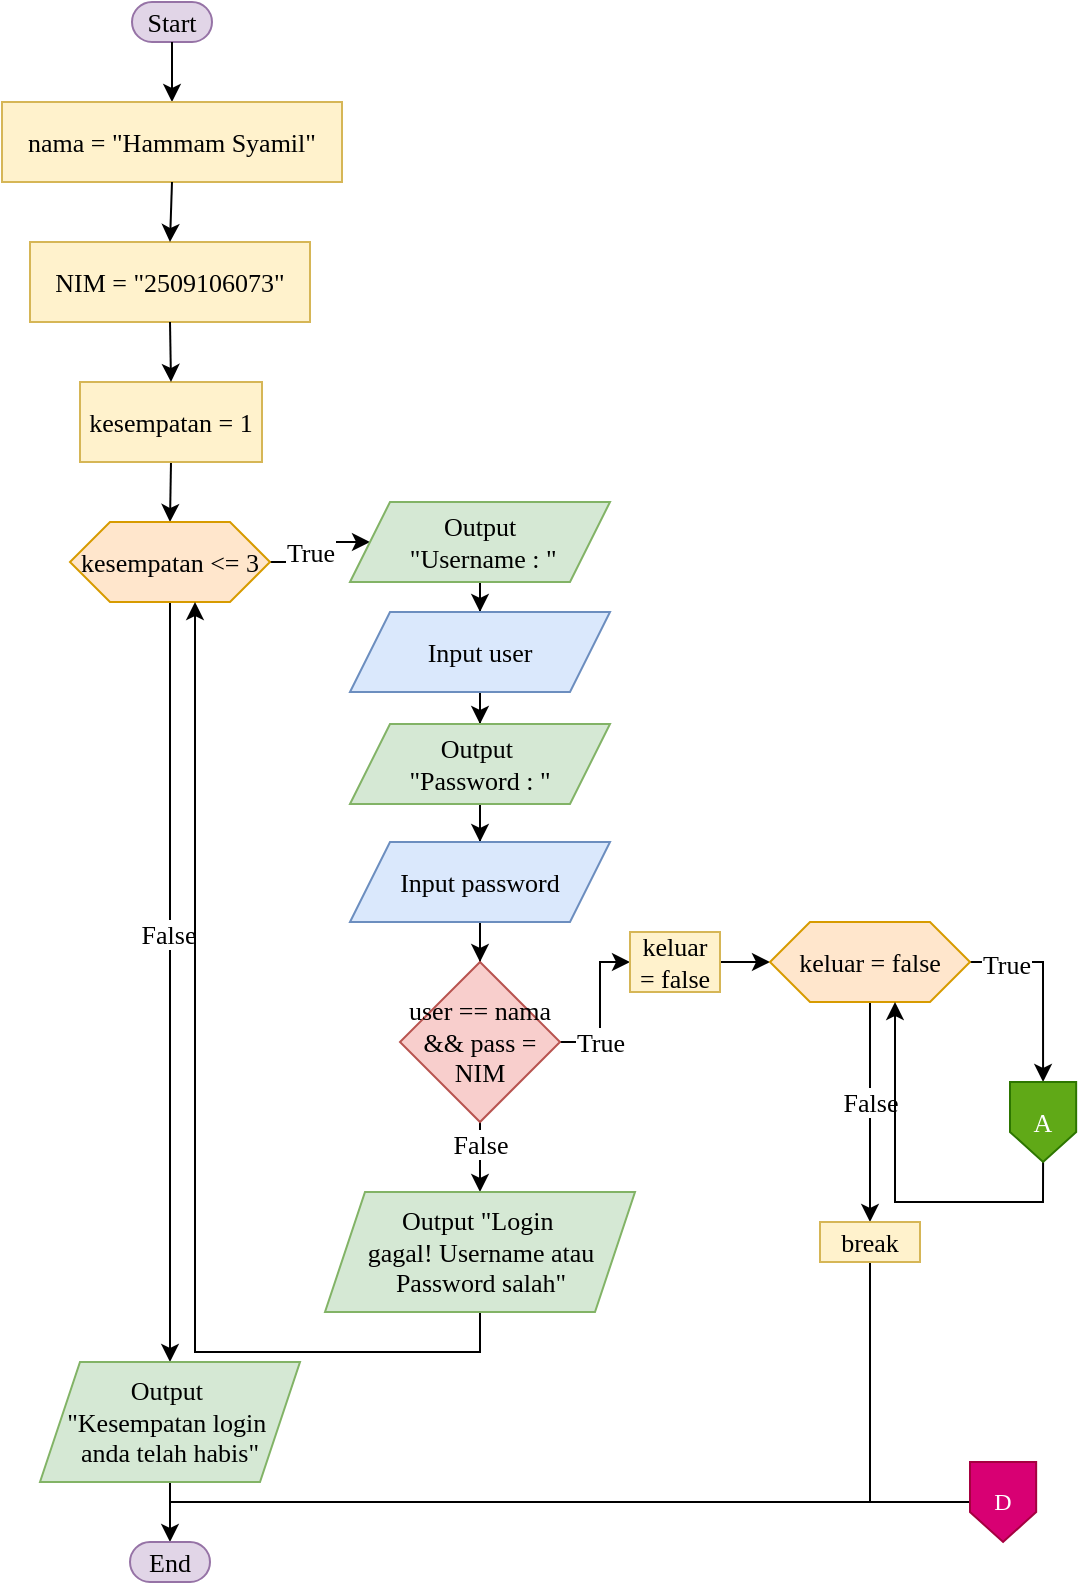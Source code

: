 <mxfile version="28.1.2" pages="2">
  <diagram name="Page-1" id="l15hVxWtN5V961jEMN0H">
    <mxGraphModel dx="806" dy="753" grid="1" gridSize="10" guides="1" tooltips="1" connect="1" arrows="1" fold="1" page="1" pageScale="1" pageWidth="827" pageHeight="1169" math="0" shadow="0">
      <root>
        <mxCell id="0" />
        <mxCell id="1" parent="0" />
        <mxCell id="7nyph_vK9g72rSiwwclA-2" value="Start" style="rounded=1;whiteSpace=wrap;html=1;arcSize=50;fontFamily=Times New Roman;fillColor=#e1d5e7;strokeColor=#9673a6;fontSize=13;" parent="1" vertex="1">
          <mxGeometry x="125" y="30" width="40" height="20" as="geometry" />
        </mxCell>
        <mxCell id="7nyph_vK9g72rSiwwclA-3" value="" style="endArrow=classic;html=1;rounded=0;exitX=0.5;exitY=1;exitDx=0;exitDy=0;entryX=0.5;entryY=0;entryDx=0;entryDy=0;fontFamily=Times New Roman;fontSize=13;" parent="1" source="7nyph_vK9g72rSiwwclA-2" target="7nyph_vK9g72rSiwwclA-4" edge="1">
          <mxGeometry width="50" height="50" relative="1" as="geometry">
            <mxPoint x="375" y="210" as="sourcePoint" />
            <mxPoint x="145" y="60" as="targetPoint" />
          </mxGeometry>
        </mxCell>
        <mxCell id="7nyph_vK9g72rSiwwclA-4" value="nama = &quot;Hammam Syamil&quot;" style="rounded=0;whiteSpace=wrap;html=1;fontFamily=Times New Roman;fillColor=#fff2cc;strokeColor=#d6b656;fontSize=13;" parent="1" vertex="1">
          <mxGeometry x="60" y="80" width="170" height="40" as="geometry" />
        </mxCell>
        <mxCell id="7nyph_vK9g72rSiwwclA-5" value="NIM = &quot;2509106073&quot;" style="rounded=0;whiteSpace=wrap;html=1;fontFamily=Times New Roman;fillColor=#fff2cc;strokeColor=#d6b656;fontSize=13;" parent="1" vertex="1">
          <mxGeometry x="74" y="150" width="140" height="40" as="geometry" />
        </mxCell>
        <mxCell id="7nyph_vK9g72rSiwwclA-6" value="" style="endArrow=classic;html=1;rounded=0;exitX=0.5;exitY=1;exitDx=0;exitDy=0;entryX=0.5;entryY=0;entryDx=0;entryDy=0;fontFamily=Times New Roman;fontSize=13;" parent="1" source="7nyph_vK9g72rSiwwclA-4" target="7nyph_vK9g72rSiwwclA-5" edge="1">
          <mxGeometry width="50" height="50" relative="1" as="geometry">
            <mxPoint x="515" y="90" as="sourcePoint" />
            <mxPoint x="565" y="40" as="targetPoint" />
          </mxGeometry>
        </mxCell>
        <mxCell id="7nyph_vK9g72rSiwwclA-71" style="edgeStyle=orthogonalEdgeStyle;rounded=0;orthogonalLoop=1;jettySize=auto;html=1;exitX=0.5;exitY=1;exitDx=0;exitDy=0;entryX=0.5;entryY=0;entryDx=0;entryDy=0;fontFamily=Times New Roman;fontSize=13;" parent="1" source="7nyph_vK9g72rSiwwclA-7" target="7nyph_vK9g72rSiwwclA-9" edge="1">
          <mxGeometry relative="1" as="geometry" />
        </mxCell>
        <mxCell id="7nyph_vK9g72rSiwwclA-7" value="kesempatan = 1" style="rounded=0;whiteSpace=wrap;html=1;fontFamily=Times New Roman;fillColor=#fff2cc;strokeColor=#d6b656;fontSize=13;" parent="1" vertex="1">
          <mxGeometry x="99" y="220" width="91" height="40" as="geometry" />
        </mxCell>
        <mxCell id="7nyph_vK9g72rSiwwclA-8" value="" style="endArrow=classic;html=1;rounded=0;exitX=0.5;exitY=1;exitDx=0;exitDy=0;entryX=0.5;entryY=0;entryDx=0;entryDy=0;fontFamily=Times New Roman;fontSize=13;" parent="1" source="7nyph_vK9g72rSiwwclA-5" target="7nyph_vK9g72rSiwwclA-7" edge="1">
          <mxGeometry width="50" height="50" relative="1" as="geometry">
            <mxPoint x="145" y="210" as="sourcePoint" />
            <mxPoint x="195" y="160" as="targetPoint" />
          </mxGeometry>
        </mxCell>
        <mxCell id="7nyph_vK9g72rSiwwclA-70" style="edgeStyle=orthogonalEdgeStyle;rounded=0;orthogonalLoop=1;jettySize=auto;html=1;exitX=1;exitY=0.5;exitDx=0;exitDy=0;entryX=0;entryY=0.5;entryDx=0;entryDy=0;fontFamily=Times New Roman;fontSize=13;" parent="1" source="7nyph_vK9g72rSiwwclA-9" target="7nyph_vK9g72rSiwwclA-10" edge="1">
          <mxGeometry relative="1" as="geometry" />
        </mxCell>
        <mxCell id="7nyph_vK9g72rSiwwclA-201" value="True" style="edgeLabel;html=1;align=center;verticalAlign=middle;resizable=0;points=[];fontFamily=Times New Roman;fontSize=13;" parent="7nyph_vK9g72rSiwwclA-70" vertex="1" connectable="0">
          <mxGeometry x="-0.162" relative="1" as="geometry">
            <mxPoint as="offset" />
          </mxGeometry>
        </mxCell>
        <mxCell id="7nyph_vK9g72rSiwwclA-112" style="edgeStyle=orthogonalEdgeStyle;rounded=0;orthogonalLoop=1;jettySize=auto;html=1;exitX=0.5;exitY=1;exitDx=0;exitDy=0;entryX=0.5;entryY=0;entryDx=0;entryDy=0;fontFamily=Times New Roman;fontSize=13;" parent="1" source="7nyph_vK9g72rSiwwclA-9" target="7nyph_vK9g72rSiwwclA-111" edge="1">
          <mxGeometry relative="1" as="geometry" />
        </mxCell>
        <mxCell id="7nyph_vK9g72rSiwwclA-202" value="False" style="edgeLabel;html=1;align=center;verticalAlign=middle;resizable=0;points=[];fontFamily=Times New Roman;fontSize=13;" parent="7nyph_vK9g72rSiwwclA-112" vertex="1" connectable="0">
          <mxGeometry x="-0.127" y="-1" relative="1" as="geometry">
            <mxPoint as="offset" />
          </mxGeometry>
        </mxCell>
        <mxCell id="7nyph_vK9g72rSiwwclA-9" value="kesempatan &amp;lt;= 3" style="shape=hexagon;perimeter=hexagonPerimeter2;whiteSpace=wrap;html=1;fixedSize=1;fontFamily=Times New Roman;fillColor=#ffe6cc;strokeColor=#d79b00;fontSize=13;" parent="1" vertex="1">
          <mxGeometry x="94" y="290" width="100" height="40" as="geometry" />
        </mxCell>
        <mxCell id="7nyph_vK9g72rSiwwclA-17" value="" style="edgeStyle=orthogonalEdgeStyle;rounded=0;orthogonalLoop=1;jettySize=auto;html=1;fontFamily=Times New Roman;fontSize=13;" parent="1" source="7nyph_vK9g72rSiwwclA-10" target="7nyph_vK9g72rSiwwclA-11" edge="1">
          <mxGeometry relative="1" as="geometry" />
        </mxCell>
        <mxCell id="7nyph_vK9g72rSiwwclA-10" value="Output&lt;div&gt;&amp;nbsp;&quot;Username : &quot;&lt;/div&gt;" style="shape=parallelogram;perimeter=parallelogramPerimeter;whiteSpace=wrap;html=1;fixedSize=1;fontFamily=Times New Roman;fillColor=#d5e8d4;strokeColor=#82b366;fontSize=13;" parent="1" vertex="1">
          <mxGeometry x="234" y="280" width="130" height="40" as="geometry" />
        </mxCell>
        <mxCell id="7nyph_vK9g72rSiwwclA-20" value="" style="edgeStyle=orthogonalEdgeStyle;rounded=0;orthogonalLoop=1;jettySize=auto;html=1;fontFamily=Times New Roman;fontSize=13;" parent="1" source="7nyph_vK9g72rSiwwclA-11" target="7nyph_vK9g72rSiwwclA-12" edge="1">
          <mxGeometry relative="1" as="geometry" />
        </mxCell>
        <mxCell id="7nyph_vK9g72rSiwwclA-11" value="Input user" style="shape=parallelogram;perimeter=parallelogramPerimeter;whiteSpace=wrap;html=1;fixedSize=1;fontFamily=Times New Roman;fillColor=#dae8fc;strokeColor=#6c8ebf;fontSize=13;" parent="1" vertex="1">
          <mxGeometry x="234" y="335" width="130" height="40" as="geometry" />
        </mxCell>
        <mxCell id="7nyph_vK9g72rSiwwclA-21" value="" style="edgeStyle=orthogonalEdgeStyle;rounded=0;orthogonalLoop=1;jettySize=auto;html=1;fontFamily=Times New Roman;fontSize=13;" parent="1" source="7nyph_vK9g72rSiwwclA-12" target="7nyph_vK9g72rSiwwclA-14" edge="1">
          <mxGeometry relative="1" as="geometry" />
        </mxCell>
        <mxCell id="7nyph_vK9g72rSiwwclA-12" value="Output&amp;nbsp;&lt;div&gt;&quot;Password : &quot;&lt;/div&gt;" style="shape=parallelogram;perimeter=parallelogramPerimeter;whiteSpace=wrap;html=1;fixedSize=1;fontFamily=Times New Roman;fillColor=#d5e8d4;strokeColor=#82b366;fontSize=13;" parent="1" vertex="1">
          <mxGeometry x="234" y="391" width="130" height="40" as="geometry" />
        </mxCell>
        <mxCell id="7nyph_vK9g72rSiwwclA-22" value="" style="edgeStyle=orthogonalEdgeStyle;rounded=0;orthogonalLoop=1;jettySize=auto;html=1;fontFamily=Times New Roman;fontSize=13;" parent="1" source="7nyph_vK9g72rSiwwclA-14" target="7nyph_vK9g72rSiwwclA-15" edge="1">
          <mxGeometry relative="1" as="geometry" />
        </mxCell>
        <mxCell id="7nyph_vK9g72rSiwwclA-14" value="Input password" style="shape=parallelogram;perimeter=parallelogramPerimeter;whiteSpace=wrap;html=1;fixedSize=1;fontFamily=Times New Roman;fillColor=#dae8fc;strokeColor=#6c8ebf;fontSize=13;" parent="1" vertex="1">
          <mxGeometry x="234" y="450" width="130" height="40" as="geometry" />
        </mxCell>
        <mxCell id="7nyph_vK9g72rSiwwclA-24" value="" style="edgeStyle=orthogonalEdgeStyle;rounded=0;orthogonalLoop=1;jettySize=auto;html=1;fontFamily=Times New Roman;fontSize=13;" parent="1" source="7nyph_vK9g72rSiwwclA-15" target="7nyph_vK9g72rSiwwclA-23" edge="1">
          <mxGeometry relative="1" as="geometry" />
        </mxCell>
        <mxCell id="7nyph_vK9g72rSiwwclA-28" value="True" style="edgeLabel;html=1;align=center;verticalAlign=middle;resizable=0;points=[];fontFamily=Times New Roman;fontSize=13;" parent="7nyph_vK9g72rSiwwclA-24" vertex="1" connectable="0">
          <mxGeometry x="-0.697" y="-1" relative="1" as="geometry">
            <mxPoint x="8" y="-1" as="offset" />
          </mxGeometry>
        </mxCell>
        <mxCell id="7nyph_vK9g72rSiwwclA-106" value="" style="edgeStyle=orthogonalEdgeStyle;rounded=0;orthogonalLoop=1;jettySize=auto;html=1;fontFamily=Times New Roman;fontSize=13;" parent="1" source="7nyph_vK9g72rSiwwclA-15" target="7nyph_vK9g72rSiwwclA-104" edge="1">
          <mxGeometry relative="1" as="geometry" />
        </mxCell>
        <mxCell id="7nyph_vK9g72rSiwwclA-107" value="False" style="edgeLabel;html=1;align=center;verticalAlign=middle;resizable=0;points=[];fontFamily=Times New Roman;fontSize=13;" parent="7nyph_vK9g72rSiwwclA-106" vertex="1" connectable="0">
          <mxGeometry x="-0.083" relative="1" as="geometry">
            <mxPoint y="-9" as="offset" />
          </mxGeometry>
        </mxCell>
        <mxCell id="7nyph_vK9g72rSiwwclA-15" value="user == nama &amp;amp;&amp;amp; pass = NIM" style="rhombus;whiteSpace=wrap;html=1;fontFamily=Times New Roman;fillColor=#f8cecc;strokeColor=#b85450;fontSize=13;" parent="1" vertex="1">
          <mxGeometry x="259" y="510" width="80" height="80" as="geometry" />
        </mxCell>
        <mxCell id="7nyph_vK9g72rSiwwclA-29" value="" style="edgeStyle=orthogonalEdgeStyle;rounded=0;orthogonalLoop=1;jettySize=auto;html=1;fontFamily=Times New Roman;fontSize=13;" parent="1" source="7nyph_vK9g72rSiwwclA-23" target="7nyph_vK9g72rSiwwclA-27" edge="1">
          <mxGeometry relative="1" as="geometry" />
        </mxCell>
        <mxCell id="7nyph_vK9g72rSiwwclA-23" value="keluar = false" style="whiteSpace=wrap;html=1;fontFamily=Times New Roman;fillColor=#fff2cc;strokeColor=#d6b656;fontSize=13;" parent="1" vertex="1">
          <mxGeometry x="374" y="495" width="45" height="30" as="geometry" />
        </mxCell>
        <mxCell id="7nyph_vK9g72rSiwwclA-33" value="" style="edgeStyle=orthogonalEdgeStyle;rounded=0;orthogonalLoop=1;jettySize=auto;html=1;entryX=0.5;entryY=0;entryDx=0;entryDy=0;fontFamily=Times New Roman;fontSize=13;" parent="1" source="7nyph_vK9g72rSiwwclA-27" target="7nyph_vK9g72rSiwwclA-96" edge="1">
          <mxGeometry relative="1" as="geometry">
            <mxPoint x="494" y="1000" as="targetPoint" />
          </mxGeometry>
        </mxCell>
        <mxCell id="7nyph_vK9g72rSiwwclA-100" value="False" style="edgeLabel;html=1;align=center;verticalAlign=middle;resizable=0;points=[];fontFamily=Times New Roman;fontSize=13;" parent="7nyph_vK9g72rSiwwclA-33" vertex="1" connectable="0">
          <mxGeometry x="-0.101" relative="1" as="geometry">
            <mxPoint as="offset" />
          </mxGeometry>
        </mxCell>
        <mxCell id="7nyph_vK9g72rSiwwclA-203" style="edgeStyle=orthogonalEdgeStyle;rounded=0;orthogonalLoop=1;jettySize=auto;html=1;exitX=1;exitY=0.5;exitDx=0;exitDy=0;entryX=0.5;entryY=0;entryDx=0;entryDy=0;fontFamily=Times New Roman;fontSize=13;" parent="1" source="7nyph_vK9g72rSiwwclA-27" target="7nyph_vK9g72rSiwwclA-75" edge="1">
          <mxGeometry relative="1" as="geometry" />
        </mxCell>
        <mxCell id="7nyph_vK9g72rSiwwclA-208" value="True" style="edgeLabel;html=1;align=center;verticalAlign=middle;resizable=0;points=[];fontFamily=Times New Roman;fontSize=13;" parent="7nyph_vK9g72rSiwwclA-203" vertex="1" connectable="0">
          <mxGeometry x="-0.63" y="-1" relative="1" as="geometry">
            <mxPoint as="offset" />
          </mxGeometry>
        </mxCell>
        <mxCell id="7nyph_vK9g72rSiwwclA-27" value="keluar = false" style="shape=hexagon;perimeter=hexagonPerimeter2;whiteSpace=wrap;html=1;fixedSize=1;fontFamily=Times New Roman;fillColor=#ffe6cc;strokeColor=#d79b00;fontSize=13;" parent="1" vertex="1">
          <mxGeometry x="444" y="490" width="100" height="40" as="geometry" />
        </mxCell>
        <mxCell id="7nyph_vK9g72rSiwwclA-205" style="edgeStyle=orthogonalEdgeStyle;rounded=0;orthogonalLoop=1;jettySize=auto;html=1;exitX=0.5;exitY=1;exitDx=0;exitDy=0;entryX=0.625;entryY=1;entryDx=0;entryDy=0;fontFamily=Times New Roman;fontSize=13;" parent="1" source="7nyph_vK9g72rSiwwclA-75" target="7nyph_vK9g72rSiwwclA-27" edge="1">
          <mxGeometry relative="1" as="geometry" />
        </mxCell>
        <mxCell id="7nyph_vK9g72rSiwwclA-75" value="A" style="shape=offPageConnector;whiteSpace=wrap;html=1;fontFamily=Times New Roman;fillColor=#60a917;fontColor=#ffffff;strokeColor=#2D7600;fontSize=13;" parent="1" vertex="1">
          <mxGeometry x="564" y="570" width="33.08" height="40" as="geometry" />
        </mxCell>
        <mxCell id="WekAsw2mSdfXd7IFs4sp-2" style="edgeStyle=orthogonalEdgeStyle;rounded=0;orthogonalLoop=1;jettySize=auto;html=1;exitX=0.5;exitY=1;exitDx=0;exitDy=0;endArrow=none;endFill=0;" parent="1" source="7nyph_vK9g72rSiwwclA-96" edge="1">
          <mxGeometry relative="1" as="geometry">
            <mxPoint x="144" y="780" as="targetPoint" />
            <Array as="points">
              <mxPoint x="494" y="780" />
            </Array>
          </mxGeometry>
        </mxCell>
        <mxCell id="7nyph_vK9g72rSiwwclA-96" value="break" style="rounded=0;whiteSpace=wrap;html=1;fontFamily=Times New Roman;fillColor=#fff2cc;strokeColor=#d6b656;fontSize=13;" parent="1" vertex="1">
          <mxGeometry x="469" y="640" width="50" height="20" as="geometry" />
        </mxCell>
        <mxCell id="7nyph_vK9g72rSiwwclA-109" style="edgeStyle=orthogonalEdgeStyle;rounded=0;orthogonalLoop=1;jettySize=auto;html=1;exitX=0.5;exitY=1;exitDx=0;exitDy=0;entryX=0.625;entryY=1;entryDx=0;entryDy=0;fontFamily=Times New Roman;fontSize=13;" parent="1" source="7nyph_vK9g72rSiwwclA-104" target="7nyph_vK9g72rSiwwclA-9" edge="1">
          <mxGeometry relative="1" as="geometry" />
        </mxCell>
        <mxCell id="7nyph_vK9g72rSiwwclA-104" value="Output &quot;Login&amp;nbsp;&lt;div&gt;gagal! Username atau Password salah&quot;&lt;/div&gt;" style="shape=parallelogram;perimeter=parallelogramPerimeter;whiteSpace=wrap;html=1;fixedSize=1;fontFamily=Times New Roman;fillColor=#d5e8d4;strokeColor=#82b366;fontSize=13;" parent="1" vertex="1">
          <mxGeometry x="221.5" y="625" width="155" height="60" as="geometry" />
        </mxCell>
        <mxCell id="vsabAAHvKyTqSVejbieQ-2" style="edgeStyle=orthogonalEdgeStyle;rounded=0;orthogonalLoop=1;jettySize=auto;html=1;exitX=0.5;exitY=1;exitDx=0;exitDy=0;entryX=0.5;entryY=0;entryDx=0;entryDy=0;fontSize=13;fontFamily=Times New Roman;" parent="1" source="7nyph_vK9g72rSiwwclA-111" target="vsabAAHvKyTqSVejbieQ-1" edge="1">
          <mxGeometry relative="1" as="geometry" />
        </mxCell>
        <mxCell id="7nyph_vK9g72rSiwwclA-111" value="Output&amp;nbsp;&lt;div&gt;&quot;Kesempatan login&amp;nbsp;&lt;/div&gt;&lt;div&gt;anda telah habis&quot;&lt;/div&gt;" style="shape=parallelogram;perimeter=parallelogramPerimeter;whiteSpace=wrap;html=1;fixedSize=1;fontFamily=Times New Roman;fillColor=#d5e8d4;strokeColor=#82b366;fontSize=13;" parent="1" vertex="1">
          <mxGeometry x="79" y="710" width="130" height="60" as="geometry" />
        </mxCell>
        <mxCell id="vsabAAHvKyTqSVejbieQ-1" value="End" style="rounded=1;whiteSpace=wrap;html=1;arcSize=50;fontFamily=Times New Roman;fillColor=#e1d5e7;strokeColor=#9673a6;fontSize=13;" parent="1" vertex="1">
          <mxGeometry x="124" y="800" width="40" height="20" as="geometry" />
        </mxCell>
        <mxCell id="WYtmCfgWawnSdigf7fTq-2" style="edgeStyle=orthogonalEdgeStyle;rounded=0;orthogonalLoop=1;jettySize=auto;html=1;exitX=0;exitY=0.5;exitDx=0;exitDy=0;endArrow=none;endFill=0;" parent="1" source="WYtmCfgWawnSdigf7fTq-1" edge="1">
          <mxGeometry relative="1" as="geometry">
            <mxPoint x="494" y="780" as="targetPoint" />
          </mxGeometry>
        </mxCell>
        <mxCell id="WYtmCfgWawnSdigf7fTq-1" value="D" style="shape=offPageConnector;whiteSpace=wrap;html=1;fontFamily=Times New Roman;fillColor=#d80073;fontColor=#ffffff;strokeColor=#A50040;fontSize=12;" parent="1" vertex="1">
          <mxGeometry x="544" y="760" width="33.08" height="40" as="geometry" />
        </mxCell>
      </root>
    </mxGraphModel>
  </diagram>
  <diagram id="ZCiQZqQ4-T9zbwjsAyVR" name="Page-2">
    <mxGraphModel dx="679" dy="634" grid="1" gridSize="10" guides="1" tooltips="1" connect="1" arrows="1" fold="1" page="1" pageScale="1" pageWidth="827" pageHeight="1169" math="0" shadow="0">
      <root>
        <mxCell id="0" />
        <mxCell id="1" parent="0" />
        <mxCell id="t_Hz77RA-XE70O0GCt_d-1" style="edgeStyle=orthogonalEdgeStyle;rounded=0;orthogonalLoop=1;jettySize=auto;html=1;exitX=1;exitY=0.5;exitDx=0;exitDy=0;entryX=0;entryY=0.5;entryDx=0;entryDy=0;fontSize=12;fontFamily=Times New Roman;" parent="1" source="JV7o6c7i3q6e59PT3wuv-2" target="JV7o6c7i3q6e59PT3wuv-4" edge="1">
          <mxGeometry relative="1" as="geometry" />
        </mxCell>
        <mxCell id="JV7o6c7i3q6e59PT3wuv-2" value="Output &quot;Menu&amp;nbsp;&lt;div&gt;Pembelian&quot;&lt;/div&gt;" style="shape=parallelogram;perimeter=parallelogramPerimeter;whiteSpace=wrap;html=1;fixedSize=1;fontFamily=Times New Roman;fillColor=#d5e8d4;strokeColor=#82b366;fontSize=12;" parent="1" vertex="1">
          <mxGeometry x="82.92" y="20" width="120" height="60" as="geometry" />
        </mxCell>
        <mxCell id="JV7o6c7i3q6e59PT3wuv-3" value="" style="edgeStyle=orthogonalEdgeStyle;rounded=0;orthogonalLoop=1;jettySize=auto;html=1;fontFamily=Times New Roman;fontSize=12;" parent="1" source="JV7o6c7i3q6e59PT3wuv-4" target="JV7o6c7i3q6e59PT3wuv-8" edge="1">
          <mxGeometry relative="1" as="geometry" />
        </mxCell>
        <mxCell id="JV7o6c7i3q6e59PT3wuv-4" value="Input pilihan" style="shape=parallelogram;perimeter=parallelogramPerimeter;whiteSpace=wrap;html=1;fixedSize=1;fontFamily=Times New Roman;fillColor=#dae8fc;strokeColor=#6c8ebf;fontSize=12;" parent="1" vertex="1">
          <mxGeometry x="212.96" y="20" width="120" height="60" as="geometry" />
        </mxCell>
        <mxCell id="JV7o6c7i3q6e59PT3wuv-5" value="" style="edgeStyle=orthogonalEdgeStyle;rounded=0;orthogonalLoop=1;jettySize=auto;html=1;fontFamily=Times New Roman;fontSize=12;" parent="1" source="JV7o6c7i3q6e59PT3wuv-8" target="JV7o6c7i3q6e59PT3wuv-10" edge="1">
          <mxGeometry relative="1" as="geometry" />
        </mxCell>
        <mxCell id="JV7o6c7i3q6e59PT3wuv-6" value="True" style="edgeLabel;html=1;align=center;verticalAlign=middle;resizable=0;points=[];fontFamily=Times New Roman;fontSize=12;" parent="JV7o6c7i3q6e59PT3wuv-5" vertex="1" connectable="0">
          <mxGeometry x="-0.25" y="1" relative="1" as="geometry">
            <mxPoint as="offset" />
          </mxGeometry>
        </mxCell>
        <mxCell id="JV7o6c7i3q6e59PT3wuv-7" value="" style="edgeStyle=orthogonalEdgeStyle;rounded=0;orthogonalLoop=1;jettySize=auto;html=1;fontFamily=Times New Roman;fontSize=12;" parent="1" source="JV7o6c7i3q6e59PT3wuv-8" target="JV7o6c7i3q6e59PT3wuv-17" edge="1">
          <mxGeometry relative="1" as="geometry" />
        </mxCell>
        <mxCell id="JV7o6c7i3q6e59PT3wuv-8" value="pilihan == 1" style="rhombus;whiteSpace=wrap;html=1;fontFamily=Times New Roman;fillColor=#f8cecc;strokeColor=#b85450;fontSize=12;" parent="1" vertex="1">
          <mxGeometry x="336" y="10" width="80" height="80" as="geometry" />
        </mxCell>
        <mxCell id="JV7o6c7i3q6e59PT3wuv-9" value="" style="edgeStyle=orthogonalEdgeStyle;rounded=0;orthogonalLoop=1;jettySize=auto;html=1;fontFamily=Times New Roman;fontSize=12;" parent="1" source="JV7o6c7i3q6e59PT3wuv-10" target="JV7o6c7i3q6e59PT3wuv-12" edge="1">
          <mxGeometry relative="1" as="geometry" />
        </mxCell>
        <mxCell id="JV7o6c7i3q6e59PT3wuv-10" value="jenis = &quot;Sofa&quot;" style="whiteSpace=wrap;html=1;fontFamily=Times New Roman;fillColor=#fff2cc;strokeColor=#d6b656;fontSize=12;" parent="1" vertex="1">
          <mxGeometry x="456" y="20" width="120" height="60" as="geometry" />
        </mxCell>
        <mxCell id="JV7o6c7i3q6e59PT3wuv-11" style="edgeStyle=orthogonalEdgeStyle;rounded=0;orthogonalLoop=1;jettySize=auto;html=1;exitX=1;exitY=0.5;exitDx=0;exitDy=0;fontFamily=Times New Roman;fontSize=12;entryX=1;entryY=0.5;entryDx=0;entryDy=0;" parent="1" source="JV7o6c7i3q6e59PT3wuv-12" target="JV7o6c7i3q6e59PT3wuv-101" edge="1">
          <mxGeometry relative="1" as="geometry">
            <Array as="points">
              <mxPoint x="817" y="50" />
              <mxPoint x="817" y="480" />
            </Array>
            <mxPoint x="680" y="470" as="targetPoint" />
          </mxGeometry>
        </mxCell>
        <mxCell id="JV7o6c7i3q6e59PT3wuv-12" value="harga_satuan = 500000" style="whiteSpace=wrap;html=1;fontFamily=Times New Roman;fillColor=#fff2cc;strokeColor=#d6b656;fontSize=12;" parent="1" vertex="1">
          <mxGeometry x="616" y="20" width="120" height="60" as="geometry" />
        </mxCell>
        <mxCell id="JV7o6c7i3q6e59PT3wuv-13" value="" style="edgeStyle=orthogonalEdgeStyle;rounded=0;orthogonalLoop=1;jettySize=auto;html=1;fontFamily=Times New Roman;fontSize=12;" parent="1" source="JV7o6c7i3q6e59PT3wuv-17" target="JV7o6c7i3q6e59PT3wuv-19" edge="1">
          <mxGeometry relative="1" as="geometry" />
        </mxCell>
        <mxCell id="JV7o6c7i3q6e59PT3wuv-14" value="" style="edgeStyle=orthogonalEdgeStyle;rounded=0;orthogonalLoop=1;jettySize=auto;html=1;fontFamily=Times New Roman;fontSize=12;" parent="1" edge="1" source="JV7o6c7i3q6e59PT3wuv-17">
          <mxGeometry relative="1" as="geometry">
            <mxPoint x="373" y="150.0" as="sourcePoint" />
            <mxPoint x="373.059" y="191.709" as="targetPoint" />
          </mxGeometry>
        </mxCell>
        <mxCell id="JV7o6c7i3q6e59PT3wuv-15" value="False" style="edgeLabel;html=1;align=center;verticalAlign=middle;resizable=0;points=[];fontFamily=Times New Roman;fontSize=12;" parent="JV7o6c7i3q6e59PT3wuv-14" vertex="1" connectable="0">
          <mxGeometry x="0.163" y="1" relative="1" as="geometry">
            <mxPoint as="offset" />
          </mxGeometry>
        </mxCell>
        <mxCell id="JV7o6c7i3q6e59PT3wuv-16" style="edgeStyle=orthogonalEdgeStyle;rounded=0;orthogonalLoop=1;jettySize=auto;html=1;exitX=0.5;exitY=1;exitDx=0;exitDy=0;entryX=0.5;entryY=0;entryDx=0;entryDy=0;fontFamily=Times New Roman;fontSize=12;" parent="1" source="JV7o6c7i3q6e59PT3wuv-17" target="JV7o6c7i3q6e59PT3wuv-25" edge="1">
          <mxGeometry relative="1" as="geometry" />
        </mxCell>
        <mxCell id="JV7o6c7i3q6e59PT3wuv-18" value="" style="edgeStyle=orthogonalEdgeStyle;rounded=0;orthogonalLoop=1;jettySize=auto;html=1;fontFamily=Times New Roman;fontSize=12;" parent="1" source="JV7o6c7i3q6e59PT3wuv-19" target="JV7o6c7i3q6e59PT3wuv-21" edge="1">
          <mxGeometry relative="1" as="geometry" />
        </mxCell>
        <mxCell id="JV7o6c7i3q6e59PT3wuv-19" value="jenis = &quot;Meja Belajar&quot;" style="whiteSpace=wrap;html=1;fontFamily=Times New Roman;fillColor=#fff2cc;strokeColor=#d6b656;fontSize=12;" parent="1" vertex="1">
          <mxGeometry x="453" y="131.65" width="120" height="60" as="geometry" />
        </mxCell>
        <mxCell id="70_2nkhWIhq_oPSp510H-3" style="edgeStyle=orthogonalEdgeStyle;rounded=0;orthogonalLoop=1;jettySize=auto;html=1;exitX=1;exitY=0.5;exitDx=0;exitDy=0;endArrow=none;endFill=0;" edge="1" parent="1">
          <mxGeometry relative="1" as="geometry">
            <mxPoint x="817" y="162" as="targetPoint" />
            <mxPoint x="730" y="161.65" as="sourcePoint" />
          </mxGeometry>
        </mxCell>
        <mxCell id="JV7o6c7i3q6e59PT3wuv-21" value="harga_satuan = 500000" style="whiteSpace=wrap;html=1;fontFamily=Times New Roman;fillColor=#fff2cc;strokeColor=#d6b656;fontSize=12;" parent="1" vertex="1">
          <mxGeometry x="613" y="131.65" width="120" height="60" as="geometry" />
        </mxCell>
        <mxCell id="JV7o6c7i3q6e59PT3wuv-22" value="" style="edgeStyle=orthogonalEdgeStyle;rounded=0;orthogonalLoop=1;jettySize=auto;html=1;fontFamily=Times New Roman;fontSize=12;" parent="1" source="JV7o6c7i3q6e59PT3wuv-25" target="JV7o6c7i3q6e59PT3wuv-27" edge="1">
          <mxGeometry relative="1" as="geometry" />
        </mxCell>
        <mxCell id="JV7o6c7i3q6e59PT3wuv-23" value="" style="edgeStyle=orthogonalEdgeStyle;rounded=0;orthogonalLoop=1;jettySize=auto;html=1;fontFamily=Times New Roman;fontSize=12;" parent="1" target="JV7o6c7i3q6e59PT3wuv-33" edge="1">
          <mxGeometry relative="1" as="geometry">
            <mxPoint x="373" y="251.65" as="sourcePoint" />
          </mxGeometry>
        </mxCell>
        <mxCell id="JV7o6c7i3q6e59PT3wuv-24" value="False" style="edgeLabel;html=1;align=center;verticalAlign=middle;resizable=0;points=[];fontFamily=Times New Roman;fontSize=12;" parent="JV7o6c7i3q6e59PT3wuv-23" vertex="1" connectable="0">
          <mxGeometry x="0.144" relative="1" as="geometry">
            <mxPoint y="16" as="offset" />
          </mxGeometry>
        </mxCell>
        <mxCell id="JV7o6c7i3q6e59PT3wuv-25" value="pilihan == 3" style="rhombus;whiteSpace=wrap;html=1;fontFamily=Times New Roman;fillColor=#f8cecc;strokeColor=#b85450;fontSize=12;" parent="1" vertex="1">
          <mxGeometry x="333" y="231.65" width="80" height="80" as="geometry" />
        </mxCell>
        <mxCell id="JV7o6c7i3q6e59PT3wuv-26" value="" style="edgeStyle=orthogonalEdgeStyle;rounded=0;orthogonalLoop=1;jettySize=auto;html=1;fontFamily=Times New Roman;fontSize=12;" parent="1" source="JV7o6c7i3q6e59PT3wuv-27" target="JV7o6c7i3q6e59PT3wuv-29" edge="1">
          <mxGeometry relative="1" as="geometry" />
        </mxCell>
        <mxCell id="JV7o6c7i3q6e59PT3wuv-27" value="jenis = &quot;Rak Lemari&quot;" style="whiteSpace=wrap;html=1;fontFamily=Times New Roman;fillColor=#fff2cc;strokeColor=#d6b656;fontSize=12;" parent="1" vertex="1">
          <mxGeometry x="453" y="241.65" width="120" height="60" as="geometry" />
        </mxCell>
        <mxCell id="70_2nkhWIhq_oPSp510H-5" style="edgeStyle=orthogonalEdgeStyle;rounded=0;orthogonalLoop=1;jettySize=auto;html=1;exitX=1;exitY=0.5;exitDx=0;exitDy=0;endArrow=none;endFill=0;" edge="1" parent="1">
          <mxGeometry relative="1" as="geometry">
            <mxPoint x="817" y="272" as="targetPoint" />
            <mxPoint x="730" y="271.65" as="sourcePoint" />
          </mxGeometry>
        </mxCell>
        <mxCell id="JV7o6c7i3q6e59PT3wuv-29" value="harga_satuan = 500000" style="whiteSpace=wrap;html=1;fontFamily=Times New Roman;fillColor=#fff2cc;strokeColor=#d6b656;fontSize=12;" parent="1" vertex="1">
          <mxGeometry x="613" y="241.65" width="120" height="60" as="geometry" />
        </mxCell>
        <mxCell id="JV7o6c7i3q6e59PT3wuv-30" value="" style="edgeStyle=orthogonalEdgeStyle;rounded=0;orthogonalLoop=1;jettySize=auto;html=1;fontFamily=Times New Roman;fontSize=12;" parent="1" source="JV7o6c7i3q6e59PT3wuv-33" target="JV7o6c7i3q6e59PT3wuv-35" edge="1">
          <mxGeometry relative="1" as="geometry" />
        </mxCell>
        <mxCell id="JV7o6c7i3q6e59PT3wuv-31" value="" style="edgeStyle=orthogonalEdgeStyle;rounded=0;orthogonalLoop=1;jettySize=auto;html=1;fontFamily=Times New Roman;fontSize=12;" parent="1" source="JV7o6c7i3q6e59PT3wuv-33" target="JV7o6c7i3q6e59PT3wuv-39" edge="1">
          <mxGeometry relative="1" as="geometry" />
        </mxCell>
        <mxCell id="JV7o6c7i3q6e59PT3wuv-32" value="False" style="edgeLabel;html=1;align=center;verticalAlign=middle;resizable=0;points=[];fontFamily=Times New Roman;fontSize=12;" parent="JV7o6c7i3q6e59PT3wuv-31" vertex="1" connectable="0">
          <mxGeometry x="-0.122" relative="1" as="geometry">
            <mxPoint as="offset" />
          </mxGeometry>
        </mxCell>
        <mxCell id="JV7o6c7i3q6e59PT3wuv-33" value="pilihan == 4" style="rhombus;whiteSpace=wrap;html=1;fontFamily=Times New Roman;fillColor=#f8cecc;strokeColor=#b85450;fontSize=12;" parent="1" vertex="1">
          <mxGeometry x="333" y="333.02" width="80" height="80" as="geometry" />
        </mxCell>
        <mxCell id="5nkIVNsCEJeRnYj8h-63-4" style="edgeStyle=orthogonalEdgeStyle;rounded=0;orthogonalLoop=1;jettySize=auto;html=1;exitX=1;exitY=0.5;exitDx=0;exitDy=0;entryX=0;entryY=0.5;entryDx=0;entryDy=0;" edge="1" parent="1" source="JV7o6c7i3q6e59PT3wuv-35" target="JV7o6c7i3q6e59PT3wuv-98">
          <mxGeometry relative="1" as="geometry" />
        </mxCell>
        <mxCell id="JV7o6c7i3q6e59PT3wuv-35" value="Output &quot; Terima kasih&amp;nbsp;&lt;div&gt;telah&amp;nbsp; berbelanja di Toko Furnitur&amp;nbsp; Infordeh&quot;&lt;/div&gt;" style="shape=parallelogram;perimeter=parallelogramPerimeter;whiteSpace=wrap;html=1;fixedSize=1;fontFamily=Times New Roman;fillColor=#d5e8d4;strokeColor=#82b366;fontSize=12;" parent="1" vertex="1">
          <mxGeometry x="453" y="343.02" width="147" height="60" as="geometry" />
        </mxCell>
        <mxCell id="JV7o6c7i3q6e59PT3wuv-38" style="edgeStyle=orthogonalEdgeStyle;rounded=0;orthogonalLoop=1;jettySize=auto;html=1;exitX=1;exitY=0.5;exitDx=0;exitDy=0;fontFamily=Times New Roman;fontSize=12;entryX=0;entryY=0.5;entryDx=0;entryDy=0;" parent="1" source="JV7o6c7i3q6e59PT3wuv-39" target="oNlDcKhDF2wnrpuRoKuf-6" edge="1">
          <mxGeometry relative="1" as="geometry">
            <mxPoint x="540" y="480" as="targetPoint" />
          </mxGeometry>
        </mxCell>
        <mxCell id="JV7o6c7i3q6e59PT3wuv-39" value="Output &quot;Pilihan&amp;nbsp;&lt;div&gt;anda tidak valid&quot;&lt;/div&gt;" style="shape=parallelogram;perimeter=parallelogramPerimeter;whiteSpace=wrap;html=1;fixedSize=1;fontFamily=Times New Roman;fillColor=#d5e8d4;strokeColor=#82b366;fontSize=12;" parent="1" vertex="1">
          <mxGeometry x="315.54" y="450" width="104.46" height="60" as="geometry" />
        </mxCell>
        <mxCell id="JV7o6c7i3q6e59PT3wuv-40" value="True" style="edgeLabel;html=1;align=center;verticalAlign=middle;resizable=0;points=[];fontFamily=Times New Roman;fontSize=12;" parent="1" vertex="1" connectable="0">
          <mxGeometry x="433" y="170" as="geometry" />
        </mxCell>
        <mxCell id="JV7o6c7i3q6e59PT3wuv-41" value="True" style="edgeLabel;html=1;align=center;verticalAlign=middle;resizable=0;points=[];fontFamily=Times New Roman;fontSize=12;" parent="1" vertex="1" connectable="0">
          <mxGeometry x="433" y="271.65" as="geometry" />
        </mxCell>
        <mxCell id="JV7o6c7i3q6e59PT3wuv-42" value="True" style="edgeLabel;html=1;align=center;verticalAlign=middle;resizable=0;points=[];fontFamily=Times New Roman;fontSize=12;" parent="1" vertex="1" connectable="0">
          <mxGeometry x="433" y="373.02" as="geometry" />
        </mxCell>
        <mxCell id="JV7o6c7i3q6e59PT3wuv-43" value="False" style="edgeLabel;html=1;align=center;verticalAlign=middle;resizable=0;points=[];fontFamily=Times New Roman;fontSize=12;" parent="1" vertex="1" connectable="0">
          <mxGeometry x="376" y="100" as="geometry">
            <mxPoint x="-6" y="2" as="offset" />
          </mxGeometry>
        </mxCell>
        <mxCell id="JV7o6c7i3q6e59PT3wuv-44" value="False" style="edgeLabel;html=1;align=center;verticalAlign=middle;resizable=0;points=[];fontFamily=Times New Roman;fontSize=12;" parent="1" vertex="1" connectable="0">
          <mxGeometry x="378" y="213" as="geometry">
            <mxPoint x="-6" y="2" as="offset" />
          </mxGeometry>
        </mxCell>
        <mxCell id="JV7o6c7i3q6e59PT3wuv-45" style="edgeStyle=orthogonalEdgeStyle;rounded=0;orthogonalLoop=1;jettySize=auto;html=1;exitX=0.5;exitY=1;exitDx=0;exitDy=0;entryX=0.5;entryY=0;entryDx=0;entryDy=0;fontFamily=Times New Roman;fontSize=12;" parent="1" source="JV7o6c7i3q6e59PT3wuv-46" target="JV7o6c7i3q6e59PT3wuv-48" edge="1">
          <mxGeometry relative="1" as="geometry" />
        </mxCell>
        <mxCell id="JV7o6c7i3q6e59PT3wuv-46" value="Output &quot;Berapa unit&quot;&lt;div&gt;&amp;amp;jenis&amp;amp;&lt;/div&gt;&lt;div&gt;&quot;&amp;nbsp;&lt;span style=&quot;background-color: transparent; color: light-dark(rgb(0, 0, 0), rgb(255, 255, 255));&quot;&gt;yang ingin dibeli?&quot;&lt;/span&gt;&lt;/div&gt;" style="shape=parallelogram;perimeter=parallelogramPerimeter;whiteSpace=wrap;html=1;fixedSize=1;fontFamily=Times New Roman;fillColor=#d5e8d4;strokeColor=#82b366;fontSize=12;" parent="1" vertex="1">
          <mxGeometry x="63.88" y="271.65" width="139.04" height="60" as="geometry" />
        </mxCell>
        <mxCell id="JV7o6c7i3q6e59PT3wuv-47" style="edgeStyle=orthogonalEdgeStyle;rounded=0;orthogonalLoop=1;jettySize=auto;html=1;exitX=0.5;exitY=1;exitDx=0;exitDy=0;entryX=0.5;entryY=0;entryDx=0;entryDy=0;fontFamily=Times New Roman;fontSize=12;" parent="1" source="JV7o6c7i3q6e59PT3wuv-48" target="JV7o6c7i3q6e59PT3wuv-50" edge="1">
          <mxGeometry relative="1" as="geometry" />
        </mxCell>
        <mxCell id="JV7o6c7i3q6e59PT3wuv-48" value="Input jumlah" style="shape=parallelogram;perimeter=parallelogramPerimeter;whiteSpace=wrap;html=1;fixedSize=1;fontFamily=Times New Roman;fillColor=#dae8fc;strokeColor=#6c8ebf;fontSize=12;" parent="1" vertex="1">
          <mxGeometry x="82.92" y="341.65" width="96.08" height="40" as="geometry" />
        </mxCell>
        <mxCell id="JV7o6c7i3q6e59PT3wuv-49" style="edgeStyle=orthogonalEdgeStyle;rounded=0;orthogonalLoop=1;jettySize=auto;html=1;exitX=0.5;exitY=1;exitDx=0;exitDy=0;entryX=0.5;entryY=0;entryDx=0;entryDy=0;fontFamily=Times New Roman;fontSize=12;" parent="1" source="JV7o6c7i3q6e59PT3wuv-50" target="JV7o6c7i3q6e59PT3wuv-55" edge="1">
          <mxGeometry relative="1" as="geometry" />
        </mxCell>
        <mxCell id="JV7o6c7i3q6e59PT3wuv-50" value="total = 0" style="rounded=0;whiteSpace=wrap;html=1;fontFamily=Times New Roman;fillColor=#fff2cc;strokeColor=#d6b656;fontSize=12;" parent="1" vertex="1">
          <mxGeometry x="95.96" y="391.65" width="70" height="30" as="geometry" />
        </mxCell>
        <mxCell id="JV7o6c7i3q6e59PT3wuv-51" style="edgeStyle=orthogonalEdgeStyle;rounded=0;orthogonalLoop=1;jettySize=auto;html=1;exitX=1;exitY=0.5;exitDx=0;exitDy=0;entryX=0;entryY=0.5;entryDx=0;entryDy=0;fontFamily=Times New Roman;fontSize=12;" parent="1" source="JV7o6c7i3q6e59PT3wuv-55" target="JV7o6c7i3q6e59PT3wuv-57" edge="1">
          <mxGeometry relative="1" as="geometry" />
        </mxCell>
        <mxCell id="JV7o6c7i3q6e59PT3wuv-52" value="True" style="edgeLabel;html=1;align=center;verticalAlign=middle;resizable=0;points=[];fontSize=12;fontFamily=Times New Roman;" parent="JV7o6c7i3q6e59PT3wuv-51" vertex="1" connectable="0">
          <mxGeometry x="-0.261" relative="1" as="geometry">
            <mxPoint as="offset" />
          </mxGeometry>
        </mxCell>
        <mxCell id="JV7o6c7i3q6e59PT3wuv-53" style="edgeStyle=orthogonalEdgeStyle;rounded=0;orthogonalLoop=1;jettySize=auto;html=1;exitX=0.5;exitY=1;exitDx=0;exitDy=0;entryX=0.5;entryY=0;entryDx=0;entryDy=0;fontFamily=Times New Roman;fontSize=12;" parent="1" source="JV7o6c7i3q6e59PT3wuv-55" target="JV7o6c7i3q6e59PT3wuv-61" edge="1">
          <mxGeometry relative="1" as="geometry" />
        </mxCell>
        <mxCell id="JV7o6c7i3q6e59PT3wuv-54" value="False" style="edgeLabel;html=1;align=center;verticalAlign=middle;resizable=0;points=[];fontSize=12;fontFamily=Times New Roman;" parent="JV7o6c7i3q6e59PT3wuv-53" vertex="1" connectable="0">
          <mxGeometry x="0.004" relative="1" as="geometry">
            <mxPoint y="4" as="offset" />
          </mxGeometry>
        </mxCell>
        <mxCell id="JV7o6c7i3q6e59PT3wuv-55" value="i &amp;lt; jumlah" style="shape=hexagon;perimeter=hexagonPerimeter2;whiteSpace=wrap;html=1;fixedSize=1;fontFamily=Times New Roman;fillColor=#ffe6cc;strokeColor=#d79b00;fontSize=12;" parent="1" vertex="1">
          <mxGeometry x="90.96" y="431.65" width="80" height="40" as="geometry" />
        </mxCell>
        <mxCell id="JV7o6c7i3q6e59PT3wuv-56" style="edgeStyle=orthogonalEdgeStyle;rounded=0;orthogonalLoop=1;jettySize=auto;html=1;exitX=1;exitY=0.5;exitDx=0;exitDy=0;entryX=0.625;entryY=1;entryDx=0;entryDy=0;fontFamily=Times New Roman;fontSize=12;" parent="1" source="JV7o6c7i3q6e59PT3wuv-57" target="JV7o6c7i3q6e59PT3wuv-55" edge="1">
          <mxGeometry relative="1" as="geometry" />
        </mxCell>
        <mxCell id="JV7o6c7i3q6e59PT3wuv-57" value="total += harga_satuan" style="rounded=0;whiteSpace=wrap;html=1;fontFamily=Times New Roman;fillColor=#fff2cc;strokeColor=#d6b656;fontSize=12;" parent="1" vertex="1">
          <mxGeometry x="202.92" y="426.65" width="89" height="50" as="geometry" />
        </mxCell>
        <mxCell id="JV7o6c7i3q6e59PT3wuv-58" value="" style="edgeStyle=orthogonalEdgeStyle;rounded=0;orthogonalLoop=1;jettySize=auto;html=1;fontFamily=Times New Roman;fontSize=12;" parent="1" source="JV7o6c7i3q6e59PT3wuv-61" target="JV7o6c7i3q6e59PT3wuv-63" edge="1">
          <mxGeometry relative="1" as="geometry" />
        </mxCell>
        <mxCell id="JV7o6c7i3q6e59PT3wuv-59" value="True" style="edgeLabel;html=1;align=center;verticalAlign=middle;resizable=0;points=[];fontFamily=Times New Roman;fontSize=12;" parent="JV7o6c7i3q6e59PT3wuv-58" vertex="1" connectable="0">
          <mxGeometry x="-0.25" y="1" relative="1" as="geometry">
            <mxPoint as="offset" />
          </mxGeometry>
        </mxCell>
        <mxCell id="JV7o6c7i3q6e59PT3wuv-60" value="" style="edgeStyle=orthogonalEdgeStyle;rounded=0;orthogonalLoop=1;jettySize=auto;html=1;fontFamily=Times New Roman;fontSize=12;" parent="1" source="JV7o6c7i3q6e59PT3wuv-61" target="JV7o6c7i3q6e59PT3wuv-70" edge="1">
          <mxGeometry relative="1" as="geometry" />
        </mxCell>
        <mxCell id="JV7o6c7i3q6e59PT3wuv-61" value="total &amp;gt;= 700000" style="rhombus;whiteSpace=wrap;html=1;fontFamily=Times New Roman;fillColor=#f8cecc;strokeColor=#b85450;fontSize=12;" parent="1" vertex="1">
          <mxGeometry x="90" y="511.65" width="80" height="80" as="geometry" />
        </mxCell>
        <mxCell id="JV7o6c7i3q6e59PT3wuv-62" value="" style="edgeStyle=orthogonalEdgeStyle;rounded=0;orthogonalLoop=1;jettySize=auto;html=1;fontFamily=Times New Roman;fontSize=12;" parent="1" source="JV7o6c7i3q6e59PT3wuv-63" target="JV7o6c7i3q6e59PT3wuv-65" edge="1">
          <mxGeometry relative="1" as="geometry" />
        </mxCell>
        <mxCell id="JV7o6c7i3q6e59PT3wuv-63" value="diskon = 0.2" style="whiteSpace=wrap;html=1;fontFamily=Times New Roman;fillColor=#fff2cc;strokeColor=#d6b656;fontSize=12;" parent="1" vertex="1">
          <mxGeometry x="210.88" y="536.65" width="73.08" height="30" as="geometry" />
        </mxCell>
        <mxCell id="JV7o6c7i3q6e59PT3wuv-64" value="" style="edgeStyle=orthogonalEdgeStyle;rounded=0;orthogonalLoop=1;jettySize=auto;html=1;fontFamily=Times New Roman;fontSize=12;" parent="1" source="JV7o6c7i3q6e59PT3wuv-65" target="JV7o6c7i3q6e59PT3wuv-88" edge="1">
          <mxGeometry relative="1" as="geometry" />
        </mxCell>
        <mxCell id="JV7o6c7i3q6e59PT3wuv-65" value="total_akhir = total - diskon" style="whiteSpace=wrap;html=1;fontFamily=Times New Roman;fillColor=#fff2cc;strokeColor=#d6b656;fontSize=12;" parent="1" vertex="1">
          <mxGeometry x="303.08" y="536.65" width="97" height="30" as="geometry" />
        </mxCell>
        <mxCell id="JV7o6c7i3q6e59PT3wuv-66" value="" style="edgeStyle=orthogonalEdgeStyle;rounded=0;orthogonalLoop=1;jettySize=auto;html=1;fontFamily=Times New Roman;fontSize=12;" parent="1" source="JV7o6c7i3q6e59PT3wuv-70" target="JV7o6c7i3q6e59PT3wuv-72" edge="1">
          <mxGeometry relative="1" as="geometry" />
        </mxCell>
        <mxCell id="JV7o6c7i3q6e59PT3wuv-67" value="" style="edgeStyle=orthogonalEdgeStyle;rounded=0;orthogonalLoop=1;jettySize=auto;html=1;fontFamily=Times New Roman;fontSize=12;" parent="1" edge="1">
          <mxGeometry relative="1" as="geometry">
            <mxPoint x="127" y="651.65" as="sourcePoint" />
            <mxPoint x="127.059" y="693.359" as="targetPoint" />
          </mxGeometry>
        </mxCell>
        <mxCell id="JV7o6c7i3q6e59PT3wuv-68" value="False" style="edgeLabel;html=1;align=center;verticalAlign=middle;resizable=0;points=[];fontFamily=Times New Roman;fontSize=12;" parent="JV7o6c7i3q6e59PT3wuv-67" vertex="1" connectable="0">
          <mxGeometry x="0.163" y="1" relative="1" as="geometry">
            <mxPoint as="offset" />
          </mxGeometry>
        </mxCell>
        <mxCell id="JV7o6c7i3q6e59PT3wuv-69" style="edgeStyle=orthogonalEdgeStyle;rounded=0;orthogonalLoop=1;jettySize=auto;html=1;exitX=0.5;exitY=1;exitDx=0;exitDy=0;entryX=0.5;entryY=0;entryDx=0;entryDy=0;fontFamily=Times New Roman;fontSize=12;" parent="1" source="JV7o6c7i3q6e59PT3wuv-70" target="JV7o6c7i3q6e59PT3wuv-78" edge="1">
          <mxGeometry relative="1" as="geometry" />
        </mxCell>
        <mxCell id="JV7o6c7i3q6e59PT3wuv-70" value="total &amp;gt;= 500000" style="rhombus;whiteSpace=wrap;html=1;fontFamily=Times New Roman;fillColor=#f8cecc;strokeColor=#b85450;fontSize=12;" parent="1" vertex="1">
          <mxGeometry x="87" y="631.65" width="80" height="80" as="geometry" />
        </mxCell>
        <mxCell id="JV7o6c7i3q6e59PT3wuv-71" value="" style="edgeStyle=orthogonalEdgeStyle;rounded=0;orthogonalLoop=1;jettySize=auto;html=1;fontFamily=Times New Roman;fontSize=12;" parent="1" source="JV7o6c7i3q6e59PT3wuv-72" target="JV7o6c7i3q6e59PT3wuv-74" edge="1">
          <mxGeometry relative="1" as="geometry" />
        </mxCell>
        <mxCell id="JV7o6c7i3q6e59PT3wuv-72" value="diskon = 0.08" style="whiteSpace=wrap;html=1;fontFamily=Times New Roman;fillColor=#fff2cc;strokeColor=#d6b656;fontSize=12;" parent="1" vertex="1">
          <mxGeometry x="210" y="661.65" width="86.08" height="20" as="geometry" />
        </mxCell>
        <mxCell id="JV7o6c7i3q6e59PT3wuv-73" style="edgeStyle=orthogonalEdgeStyle;rounded=0;orthogonalLoop=1;jettySize=auto;html=1;exitX=1;exitY=0.5;exitDx=0;exitDy=0;entryX=0;entryY=0.5;entryDx=0;entryDy=0;fontFamily=Times New Roman;fontSize=12;" parent="1" source="JV7o6c7i3q6e59PT3wuv-74" target="JV7o6c7i3q6e59PT3wuv-90" edge="1">
          <mxGeometry relative="1" as="geometry" />
        </mxCell>
        <mxCell id="JV7o6c7i3q6e59PT3wuv-74" value="total_akhir = total - diskon" style="whiteSpace=wrap;html=1;fontFamily=Times New Roman;fillColor=#fff2cc;strokeColor=#d6b656;fontSize=12;" parent="1" vertex="1">
          <mxGeometry x="318.27" y="657.47" width="84.54" height="28.35" as="geometry" />
        </mxCell>
        <mxCell id="JV7o6c7i3q6e59PT3wuv-75" value="" style="edgeStyle=orthogonalEdgeStyle;rounded=0;orthogonalLoop=1;jettySize=auto;html=1;fontFamily=Times New Roman;fontSize=12;" parent="1" source="JV7o6c7i3q6e59PT3wuv-78" target="JV7o6c7i3q6e59PT3wuv-80" edge="1">
          <mxGeometry relative="1" as="geometry" />
        </mxCell>
        <mxCell id="JV7o6c7i3q6e59PT3wuv-76" value="" style="edgeStyle=orthogonalEdgeStyle;rounded=0;orthogonalLoop=1;jettySize=auto;html=1;entryX=0.5;entryY=0;entryDx=0;entryDy=0;fontFamily=Times New Roman;fontSize=12;" parent="1" target="JV7o6c7i3q6e59PT3wuv-82" edge="1">
          <mxGeometry relative="1" as="geometry">
            <mxPoint x="127" y="753.3" as="sourcePoint" />
            <mxPoint x="127" y="834.67" as="targetPoint" />
          </mxGeometry>
        </mxCell>
        <mxCell id="JV7o6c7i3q6e59PT3wuv-77" value="False" style="edgeLabel;html=1;align=center;verticalAlign=middle;resizable=0;points=[];fontFamily=Times New Roman;fontSize=12;" parent="JV7o6c7i3q6e59PT3wuv-76" vertex="1" connectable="0">
          <mxGeometry x="0.144" relative="1" as="geometry">
            <mxPoint y="16" as="offset" />
          </mxGeometry>
        </mxCell>
        <mxCell id="JV7o6c7i3q6e59PT3wuv-78" value="total &amp;gt;= 150000" style="rhombus;whiteSpace=wrap;html=1;fontFamily=Times New Roman;fillColor=#f8cecc;strokeColor=#b85450;fontSize=12;" parent="1" vertex="1">
          <mxGeometry x="87" y="733.3" width="80" height="80" as="geometry" />
        </mxCell>
        <mxCell id="JV7o6c7i3q6e59PT3wuv-79" value="" style="edgeStyle=orthogonalEdgeStyle;rounded=0;orthogonalLoop=1;jettySize=auto;html=1;entryX=0;entryY=0.5;entryDx=0;entryDy=0;fontFamily=Times New Roman;fontSize=12;" parent="1" source="JV7o6c7i3q6e59PT3wuv-80" target="JV7o6c7i3q6e59PT3wuv-92" edge="1">
          <mxGeometry relative="1" as="geometry">
            <mxPoint x="367" y="773.3" as="targetPoint" />
          </mxGeometry>
        </mxCell>
        <mxCell id="JV7o6c7i3q6e59PT3wuv-80" value="total_akhir = total" style="whiteSpace=wrap;html=1;fontFamily=Times New Roman;fillColor=#fff2cc;strokeColor=#d6b656;fontSize=12;" parent="1" vertex="1">
          <mxGeometry x="210" y="759.12" width="83.08" height="28.35" as="geometry" />
        </mxCell>
        <mxCell id="JV7o6c7i3q6e59PT3wuv-81" style="edgeStyle=orthogonalEdgeStyle;rounded=0;orthogonalLoop=1;jettySize=auto;html=1;exitX=0.5;exitY=1;exitDx=0;exitDy=0;entryX=0.5;entryY=0;entryDx=0;entryDy=0;fontFamily=Times New Roman;fontSize=12;" parent="1" source="JV7o6c7i3q6e59PT3wuv-82" target="JV7o6c7i3q6e59PT3wuv-94" edge="1">
          <mxGeometry relative="1" as="geometry" />
        </mxCell>
        <mxCell id="JV7o6c7i3q6e59PT3wuv-82" value="total_akhir = total" style="whiteSpace=wrap;html=1;fontFamily=Times New Roman;fillColor=#fff2cc;strokeColor=#d6b656;fontSize=12;" parent="1" vertex="1">
          <mxGeometry x="67" y="860" width="120" height="38.35" as="geometry" />
        </mxCell>
        <mxCell id="JV7o6c7i3q6e59PT3wuv-83" value="True" style="edgeLabel;html=1;align=center;verticalAlign=middle;resizable=0;points=[];fontFamily=Times New Roman;fontSize=12;" parent="1" vertex="1" connectable="0">
          <mxGeometry x="187" y="671.65" as="geometry" />
        </mxCell>
        <mxCell id="JV7o6c7i3q6e59PT3wuv-84" value="True" style="edgeLabel;html=1;align=center;verticalAlign=middle;resizable=0;points=[];fontFamily=Times New Roman;fontSize=12;" parent="1" vertex="1" connectable="0">
          <mxGeometry x="187" y="773.3" as="geometry" />
        </mxCell>
        <mxCell id="JV7o6c7i3q6e59PT3wuv-85" value="False" style="edgeLabel;html=1;align=center;verticalAlign=middle;resizable=0;points=[];fontFamily=Times New Roman;fontSize=12;" parent="1" vertex="1" connectable="0">
          <mxGeometry x="130" y="601.65" as="geometry">
            <mxPoint x="-6" y="2" as="offset" />
          </mxGeometry>
        </mxCell>
        <mxCell id="JV7o6c7i3q6e59PT3wuv-86" value="False" style="edgeLabel;html=1;align=center;verticalAlign=middle;resizable=0;points=[];fontFamily=Times New Roman;fontSize=12;" parent="1" vertex="1" connectable="0">
          <mxGeometry x="130" y="721.65" as="geometry">
            <mxPoint x="-6" y="2" as="offset" />
          </mxGeometry>
        </mxCell>
        <mxCell id="JV7o6c7i3q6e59PT3wuv-87" style="edgeStyle=orthogonalEdgeStyle;rounded=0;orthogonalLoop=1;jettySize=auto;html=1;exitX=1;exitY=0.5;exitDx=0;exitDy=0;entryX=0.5;entryY=0;entryDx=0;entryDy=0;fontFamily=Times New Roman;fontSize=12;" parent="1" source="JV7o6c7i3q6e59PT3wuv-88" target="JV7o6c7i3q6e59PT3wuv-96" edge="1">
          <mxGeometry relative="1" as="geometry">
            <mxPoint x="259" y="1051.65" as="targetPoint" />
            <Array as="points">
              <mxPoint x="529.08" y="551.65" />
              <mxPoint x="529.08" y="821.65" />
              <mxPoint x="198.08" y="821.65" />
            </Array>
          </mxGeometry>
        </mxCell>
        <mxCell id="JV7o6c7i3q6e59PT3wuv-88" value="bonus = &quot;Diskon 20%&quot;" style="whiteSpace=wrap;html=1;fontFamily=Times New Roman;fillColor=#fff2cc;strokeColor=#d6b656;fontSize=12;" parent="1" vertex="1">
          <mxGeometry x="419" y="540.83" width="90" height="21.65" as="geometry" />
        </mxCell>
        <mxCell id="JV7o6c7i3q6e59PT3wuv-89" style="edgeStyle=orthogonalEdgeStyle;rounded=0;orthogonalLoop=1;jettySize=auto;html=1;exitX=1;exitY=0.5;exitDx=0;exitDy=0;endArrow=none;endFill=0;fontFamily=Times New Roman;fontSize=12;" parent="1" edge="1">
          <mxGeometry relative="1" as="geometry">
            <mxPoint x="529.08" y="671.65" as="targetPoint" />
            <mxPoint x="502.04" y="671.65" as="sourcePoint" />
          </mxGeometry>
        </mxCell>
        <mxCell id="JV7o6c7i3q6e59PT3wuv-90" value="bonus = &quot;Diskon 8%&quot;" style="whiteSpace=wrap;html=1;fontFamily=Times New Roman;fillColor=#fff2cc;strokeColor=#d6b656;fontSize=12;" parent="1" vertex="1">
          <mxGeometry x="421.96" y="656.65" width="84.08" height="30" as="geometry" />
        </mxCell>
        <mxCell id="JV7o6c7i3q6e59PT3wuv-91" style="edgeStyle=orthogonalEdgeStyle;rounded=0;orthogonalLoop=1;jettySize=auto;html=1;exitX=1;exitY=0.5;exitDx=0;exitDy=0;endArrow=none;endFill=0;fontFamily=Times New Roman;fontSize=12;" parent="1" edge="1">
          <mxGeometry relative="1" as="geometry">
            <mxPoint x="529.08" y="773.478" as="targetPoint" />
            <mxPoint x="401.54" y="773.295" as="sourcePoint" />
          </mxGeometry>
        </mxCell>
        <mxCell id="JV7o6c7i3q6e59PT3wuv-92" value="bonus = &quot;Bonus Kitchen Set&quot;" style="whiteSpace=wrap;html=1;fontFamily=Times New Roman;fillColor=#fff2cc;strokeColor=#d6b656;fontSize=12;" parent="1" vertex="1">
          <mxGeometry x="315.54" y="761.59" width="90" height="25.88" as="geometry" />
        </mxCell>
        <mxCell id="JV7o6c7i3q6e59PT3wuv-93" style="edgeStyle=orthogonalEdgeStyle;rounded=0;orthogonalLoop=1;jettySize=auto;html=1;exitX=0.5;exitY=1;exitDx=0;exitDy=0;entryX=0.5;entryY=0;entryDx=0;entryDy=0;endArrow=none;endFill=0;fontFamily=Times New Roman;fontSize=12;" parent="1" source="JV7o6c7i3q6e59PT3wuv-94" target="JV7o6c7i3q6e59PT3wuv-96" edge="1">
          <mxGeometry relative="1" as="geometry">
            <Array as="points">
              <mxPoint x="127" y="991.65" />
              <mxPoint x="196" y="991.65" />
            </Array>
          </mxGeometry>
        </mxCell>
        <mxCell id="JV7o6c7i3q6e59PT3wuv-94" value="bonus = &quot;-&quot;" style="whiteSpace=wrap;html=1;fontFamily=Times New Roman;fillColor=#fff2cc;strokeColor=#d6b656;fontSize=12;" parent="1" vertex="1">
          <mxGeometry x="67" y="921.65" width="120" height="38.35" as="geometry" />
        </mxCell>
        <mxCell id="JV7o6c7i3q6e59PT3wuv-95" style="edgeStyle=orthogonalEdgeStyle;rounded=0;orthogonalLoop=1;jettySize=auto;html=1;exitX=0.5;exitY=1;exitDx=0;exitDy=0;entryX=0.5;entryY=1;entryDx=0;entryDy=0;fontFamily=Times New Roman;fontSize=12;" parent="1" source="JV7o6c7i3q6e59PT3wuv-96" target="JV7o6c7i3q6e59PT3wuv-100" edge="1">
          <mxGeometry relative="1" as="geometry">
            <mxPoint x="37" y="400" as="targetPoint" />
          </mxGeometry>
        </mxCell>
        <mxCell id="JV7o6c7i3q6e59PT3wuv-96" value="Output &quot; STRUK PEMBELIAN&lt;br&gt;- Jenis Furnitur : &quot;&amp;amp;jenis&amp;amp;&lt;div&gt;&quot;-Jumlah Unit : &quot;&amp;amp;jumlah&amp;amp;&lt;/div&gt;&lt;div&gt;&quot;-Total Bayar :&amp;nbsp;&lt;span style=&quot;white-space: pre;&quot;&gt;&#x9;&lt;/span&gt;Rp.&quot;&amp;amp;total&amp;amp;&lt;/div&gt;&lt;div&gt;&quot;-Bonus/Diskon : &quot; &amp;amp;bonus&amp;amp;&lt;/div&gt;&lt;div&gt;&quot;Total Akhir : Rp.&quot;&amp;amp;total_akhir&lt;/div&gt;" style="shape=parallelogram;perimeter=parallelogramPerimeter;whiteSpace=wrap;html=1;fixedSize=1;fontFamily=Times New Roman;fillColor=#d5e8d4;strokeColor=#82b366;fontSize=12;" parent="1" vertex="1">
          <mxGeometry x="93.08" y="1011.65" width="210" height="110" as="geometry" />
        </mxCell>
        <mxCell id="5nkIVNsCEJeRnYj8h-63-3" style="edgeStyle=orthogonalEdgeStyle;rounded=0;orthogonalLoop=1;jettySize=auto;html=1;exitX=1;exitY=0.5;exitDx=0;exitDy=0;entryX=0;entryY=0.25;entryDx=0;entryDy=0;" edge="1" parent="1" source="JV7o6c7i3q6e59PT3wuv-98" target="-kaG09Hh-bKZYsGUB6lS-3">
          <mxGeometry relative="1" as="geometry" />
        </mxCell>
        <mxCell id="JV7o6c7i3q6e59PT3wuv-98" value="break" style="rounded=0;whiteSpace=wrap;html=1;fontFamily=Times New Roman;fillColor=#fff2cc;strokeColor=#d6b656;fontSize=12;" parent="1" vertex="1">
          <mxGeometry x="617.0" y="362.65" width="50" height="20" as="geometry" />
        </mxCell>
        <mxCell id="JV7o6c7i3q6e59PT3wuv-99" style="edgeStyle=orthogonalEdgeStyle;rounded=0;orthogonalLoop=1;jettySize=auto;html=1;exitX=1;exitY=0.5;exitDx=0;exitDy=0;entryX=0;entryY=0.5;entryDx=0;entryDy=0;fontFamily=Times New Roman;fontSize=12;" parent="1" source="JV7o6c7i3q6e59PT3wuv-100" target="JV7o6c7i3q6e59PT3wuv-2" edge="1">
          <mxGeometry relative="1" as="geometry" />
        </mxCell>
        <mxCell id="JV7o6c7i3q6e59PT3wuv-100" value="A" style="shape=offPageConnector;whiteSpace=wrap;html=1;fontFamily=Times New Roman;fillColor=#60a917;fontColor=#ffffff;strokeColor=#2D7600;fontSize=12;" parent="1" vertex="1">
          <mxGeometry x="7" y="30" width="33.08" height="40" as="geometry" />
        </mxCell>
        <mxCell id="JV7o6c7i3q6e59PT3wuv-101" value="B" style="ellipse;whiteSpace=wrap;html=1;aspect=fixed;fontFamily=Times New Roman;fillColor=#1ba1e2;fontColor=#ffffff;strokeColor=#006EAF;fontSize=12;" parent="1" vertex="1">
          <mxGeometry x="616" y="460" width="40" height="40" as="geometry" />
        </mxCell>
        <mxCell id="JV7o6c7i3q6e59PT3wuv-102" style="edgeStyle=orthogonalEdgeStyle;rounded=0;orthogonalLoop=1;jettySize=auto;html=1;exitX=0.5;exitY=1;exitDx=0;exitDy=0;entryX=0.5;entryY=0;entryDx=0;entryDy=0;fontFamily=Times New Roman;fontSize=12;" parent="1" source="JV7o6c7i3q6e59PT3wuv-103" target="JV7o6c7i3q6e59PT3wuv-46" edge="1">
          <mxGeometry relative="1" as="geometry" />
        </mxCell>
        <mxCell id="JV7o6c7i3q6e59PT3wuv-103" value="B" style="ellipse;whiteSpace=wrap;html=1;aspect=fixed;fontFamily=Times New Roman;fillColor=#1ba1e2;fontColor=#ffffff;strokeColor=#006EAF;fontSize=12;" parent="1" vertex="1">
          <mxGeometry x="110.96" y="201.65" width="40" height="40" as="geometry" />
        </mxCell>
        <mxCell id="oNlDcKhDF2wnrpuRoKuf-1" value="C" style="ellipse;whiteSpace=wrap;html=1;aspect=fixed;fontFamily=Times New Roman;fillColor=#6a00ff;fontColor=#ffffff;strokeColor=#3700CC;fontSize=12;" parent="1" vertex="1">
          <mxGeometry x="536" y="460" width="40" height="40" as="geometry" />
        </mxCell>
        <mxCell id="oNlDcKhDF2wnrpuRoKuf-4" style="edgeStyle=orthogonalEdgeStyle;rounded=0;orthogonalLoop=1;jettySize=auto;html=1;exitX=0.5;exitY=0;exitDx=0;exitDy=0;entryX=0.5;entryY=1;entryDx=0;entryDy=0;fontSize=12;fontFamily=Times New Roman;" parent="1" source="oNlDcKhDF2wnrpuRoKuf-3" target="JV7o6c7i3q6e59PT3wuv-2" edge="1">
          <mxGeometry relative="1" as="geometry" />
        </mxCell>
        <mxCell id="oNlDcKhDF2wnrpuRoKuf-3" value="C" style="ellipse;whiteSpace=wrap;html=1;aspect=fixed;fontFamily=Times New Roman;fillColor=#6a00ff;fontColor=#ffffff;strokeColor=#3700CC;fontSize=12;" parent="1" vertex="1">
          <mxGeometry x="122.92" y="100" width="40" height="40" as="geometry" />
        </mxCell>
        <mxCell id="oNlDcKhDF2wnrpuRoKuf-7" style="edgeStyle=orthogonalEdgeStyle;rounded=0;orthogonalLoop=1;jettySize=auto;html=1;exitX=1;exitY=0.5;exitDx=0;exitDy=0;entryX=0;entryY=0.5;entryDx=0;entryDy=0;fontSize=12;fontFamily=Times New Roman;" parent="1" source="oNlDcKhDF2wnrpuRoKuf-6" target="oNlDcKhDF2wnrpuRoKuf-1" edge="1">
          <mxGeometry relative="1" as="geometry" />
        </mxCell>
        <mxCell id="oNlDcKhDF2wnrpuRoKuf-6" value="continue" style="rounded=0;whiteSpace=wrap;html=1;fontFamily=Times New Roman;fillColor=#fff2cc;strokeColor=#d6b656;fontSize=12;" parent="1" vertex="1">
          <mxGeometry x="456.04" y="470" width="50" height="20" as="geometry" />
        </mxCell>
        <mxCell id="-kaG09Hh-bKZYsGUB6lS-3" value="D" style="shape=offPageConnector;whiteSpace=wrap;html=1;fontFamily=Times New Roman;fillColor=#d80073;fontColor=#ffffff;strokeColor=#A50040;fontSize=12;" parent="1" vertex="1">
          <mxGeometry x="684.92" y="362.02" width="33.08" height="40" as="geometry" />
        </mxCell>
        <mxCell id="70_2nkhWIhq_oPSp510H-1" value="" style="edgeStyle=orthogonalEdgeStyle;rounded=0;orthogonalLoop=1;jettySize=auto;html=1;fontFamily=Times New Roman;fontSize=12;" edge="1" parent="1" target="JV7o6c7i3q6e59PT3wuv-17">
          <mxGeometry relative="1" as="geometry">
            <mxPoint x="373" y="150.0" as="sourcePoint" />
            <mxPoint x="373.059" y="191.709" as="targetPoint" />
          </mxGeometry>
        </mxCell>
        <mxCell id="JV7o6c7i3q6e59PT3wuv-17" value="pilihan == 2" style="rhombus;whiteSpace=wrap;html=1;fontFamily=Times New Roman;fillColor=#f8cecc;strokeColor=#b85450;fontSize=12;" parent="1" vertex="1">
          <mxGeometry x="334" y="121.65" width="80" height="80" as="geometry" />
        </mxCell>
      </root>
    </mxGraphModel>
  </diagram>
</mxfile>

